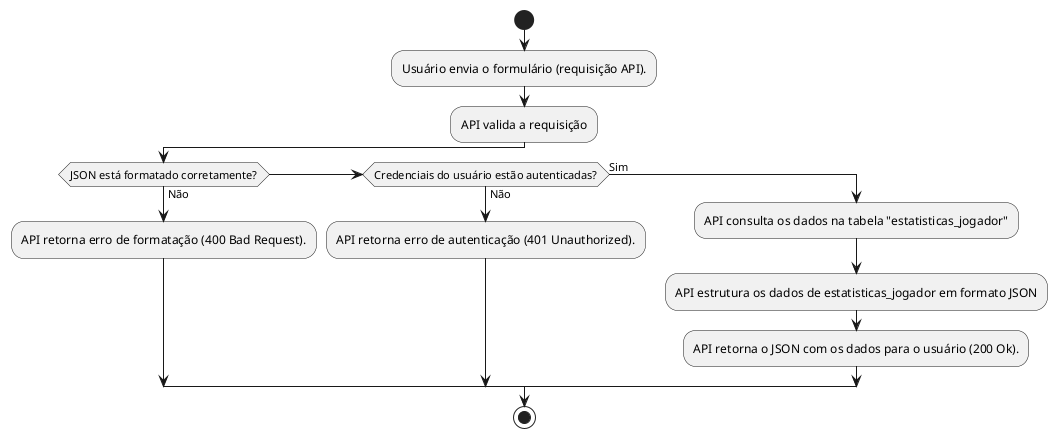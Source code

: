 
@startuml
start
:Usuário envia o formulário (requisição API).;
:API valida a requisição;
if (JSON está formatado corretamente?) then (Não)
    :API retorna erro de formatação (400 Bad Request).;
elseif (Credenciais do usuário estão autenticadas?) then (Não)
    :API retorna erro de autenticação (401 Unauthorized).;
else (Sim)
    :API consulta os dados na tabela "estatisticas_jogador";
    :API estrutura os dados de estatisticas_jogador em formato JSON;
    :API retorna o JSON com os dados para o usuário (200 Ok).;
endif
stop
@enduml
